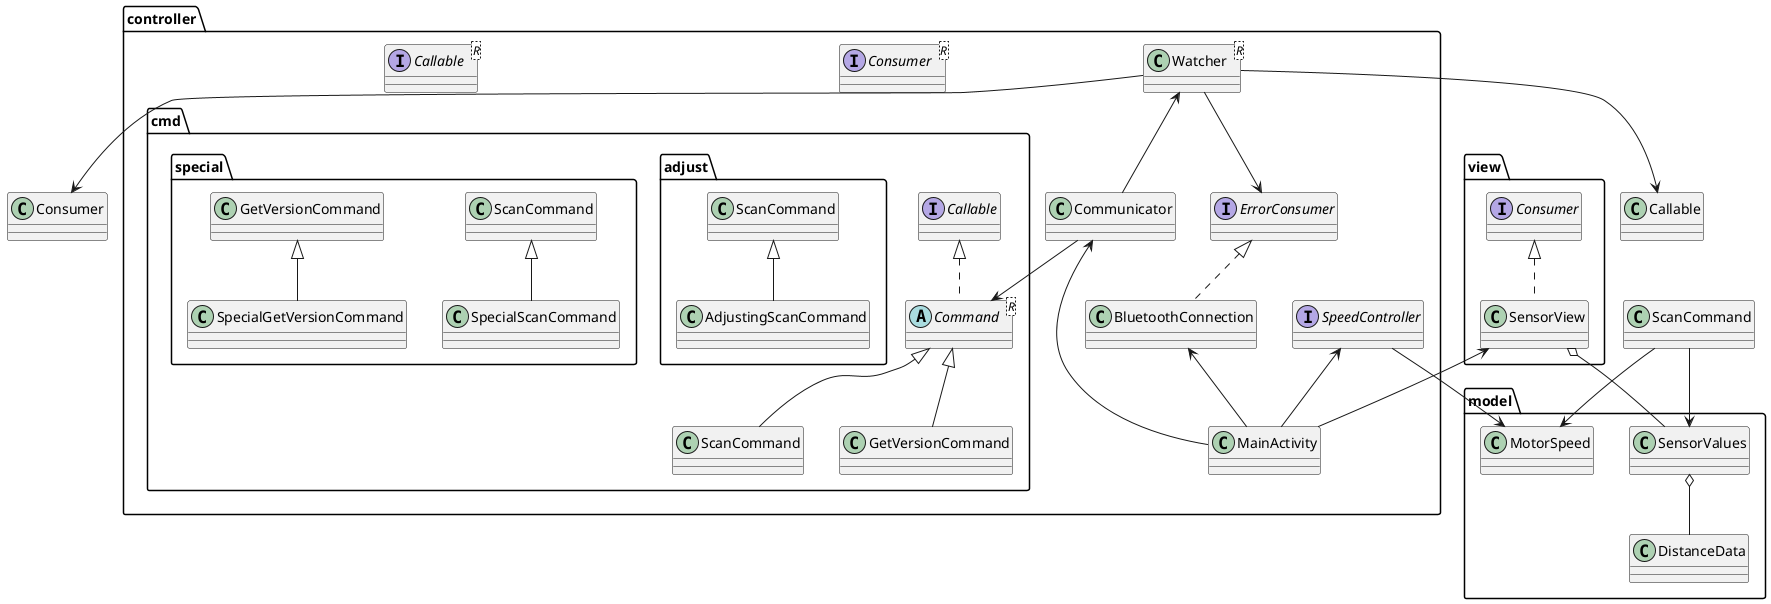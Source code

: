 @startuml



package controller {
	class MainActivity
	class BluetoothConnection implements ErrorConsumer
	class Communicator
	class Watcher<R>
	interface SpeedController
	interface Consumer<R>
	interface ErrorConsumer
	interface Callable<R>
	package cmd {
		abstract class Command<R> implements Callable
		class ScanCommand extends Command
		class GetVersionCommand extends Command
		package adjust {
			class AdjustingScanCommand extends ScanCommand
		}
		package special {
			class SpecialScanCommand extends ScanCommand
			class SpecialGetVersionCommand extends GetVersionCommand
		}
	}
}

package model {
	class DistanceData
	class MotorSpeed
	class SensorValues
}

package view {
	class SensorView implements Consumer
}

SpeedController <-- MainActivity
BluetoothConnection <-- MainActivity
SensorView <-- MainActivity
Communicator <-- MainActivity
Communicator --> Command
Watcher <-- Communicator
Watcher --> Consumer
Watcher --> ErrorConsumer
Watcher --> Callable

SensorValues o-- DistanceData

SensorView o-- SensorValues
ScanCommand --> SensorValues
ScanCommand --> MotorSpeed
SpeedController --> MotorSpeed


@enduml